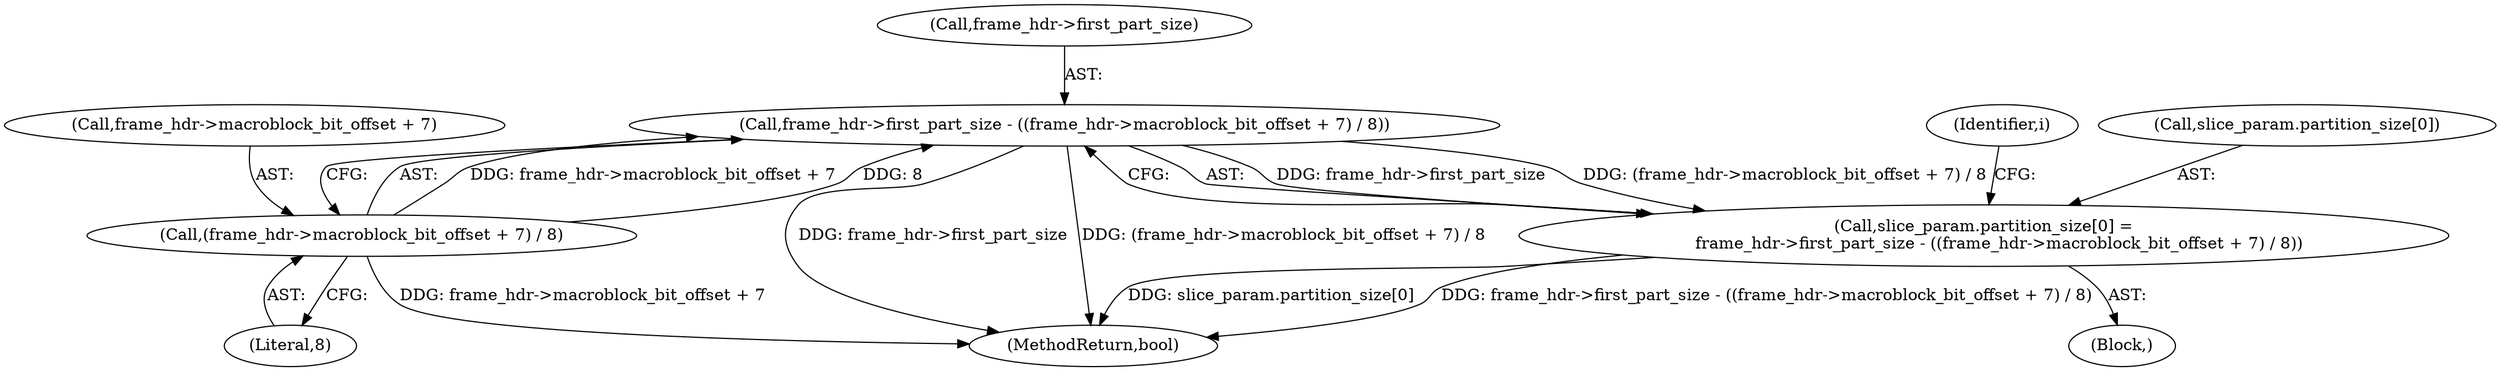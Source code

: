 digraph "0_Chrome_27c68f543e5eba779902447445dfb05ec3f5bf75_2@pointer" {
"1000714" [label="(Call,frame_hdr->first_part_size - ((frame_hdr->macroblock_bit_offset + 7) / 8))"];
"1000718" [label="(Call,(frame_hdr->macroblock_bit_offset + 7) / 8)"];
"1000708" [label="(Call,slice_param.partition_size[0] =\n      frame_hdr->first_part_size - ((frame_hdr->macroblock_bit_offset + 7) / 8))"];
"1000715" [label="(Call,frame_hdr->first_part_size)"];
"1000709" [label="(Call,slice_param.partition_size[0])"];
"1000106" [label="(Block,)"];
"1000719" [label="(Call,frame_hdr->macroblock_bit_offset + 7)"];
"1000708" [label="(Call,slice_param.partition_size[0] =\n      frame_hdr->first_part_size - ((frame_hdr->macroblock_bit_offset + 7) / 8))"];
"1000786" [label="(MethodReturn,bool)"];
"1000718" [label="(Call,(frame_hdr->macroblock_bit_offset + 7) / 8)"];
"1000724" [label="(Literal,8)"];
"1000714" [label="(Call,frame_hdr->first_part_size - ((frame_hdr->macroblock_bit_offset + 7) / 8))"];
"1000728" [label="(Identifier,i)"];
"1000714" -> "1000708"  [label="AST: "];
"1000714" -> "1000718"  [label="CFG: "];
"1000715" -> "1000714"  [label="AST: "];
"1000718" -> "1000714"  [label="AST: "];
"1000708" -> "1000714"  [label="CFG: "];
"1000714" -> "1000786"  [label="DDG: frame_hdr->first_part_size"];
"1000714" -> "1000786"  [label="DDG: (frame_hdr->macroblock_bit_offset + 7) / 8"];
"1000714" -> "1000708"  [label="DDG: frame_hdr->first_part_size"];
"1000714" -> "1000708"  [label="DDG: (frame_hdr->macroblock_bit_offset + 7) / 8"];
"1000718" -> "1000714"  [label="DDG: frame_hdr->macroblock_bit_offset + 7"];
"1000718" -> "1000714"  [label="DDG: 8"];
"1000718" -> "1000724"  [label="CFG: "];
"1000719" -> "1000718"  [label="AST: "];
"1000724" -> "1000718"  [label="AST: "];
"1000718" -> "1000786"  [label="DDG: frame_hdr->macroblock_bit_offset + 7"];
"1000708" -> "1000106"  [label="AST: "];
"1000709" -> "1000708"  [label="AST: "];
"1000728" -> "1000708"  [label="CFG: "];
"1000708" -> "1000786"  [label="DDG: frame_hdr->first_part_size - ((frame_hdr->macroblock_bit_offset + 7) / 8)"];
"1000708" -> "1000786"  [label="DDG: slice_param.partition_size[0]"];
}

